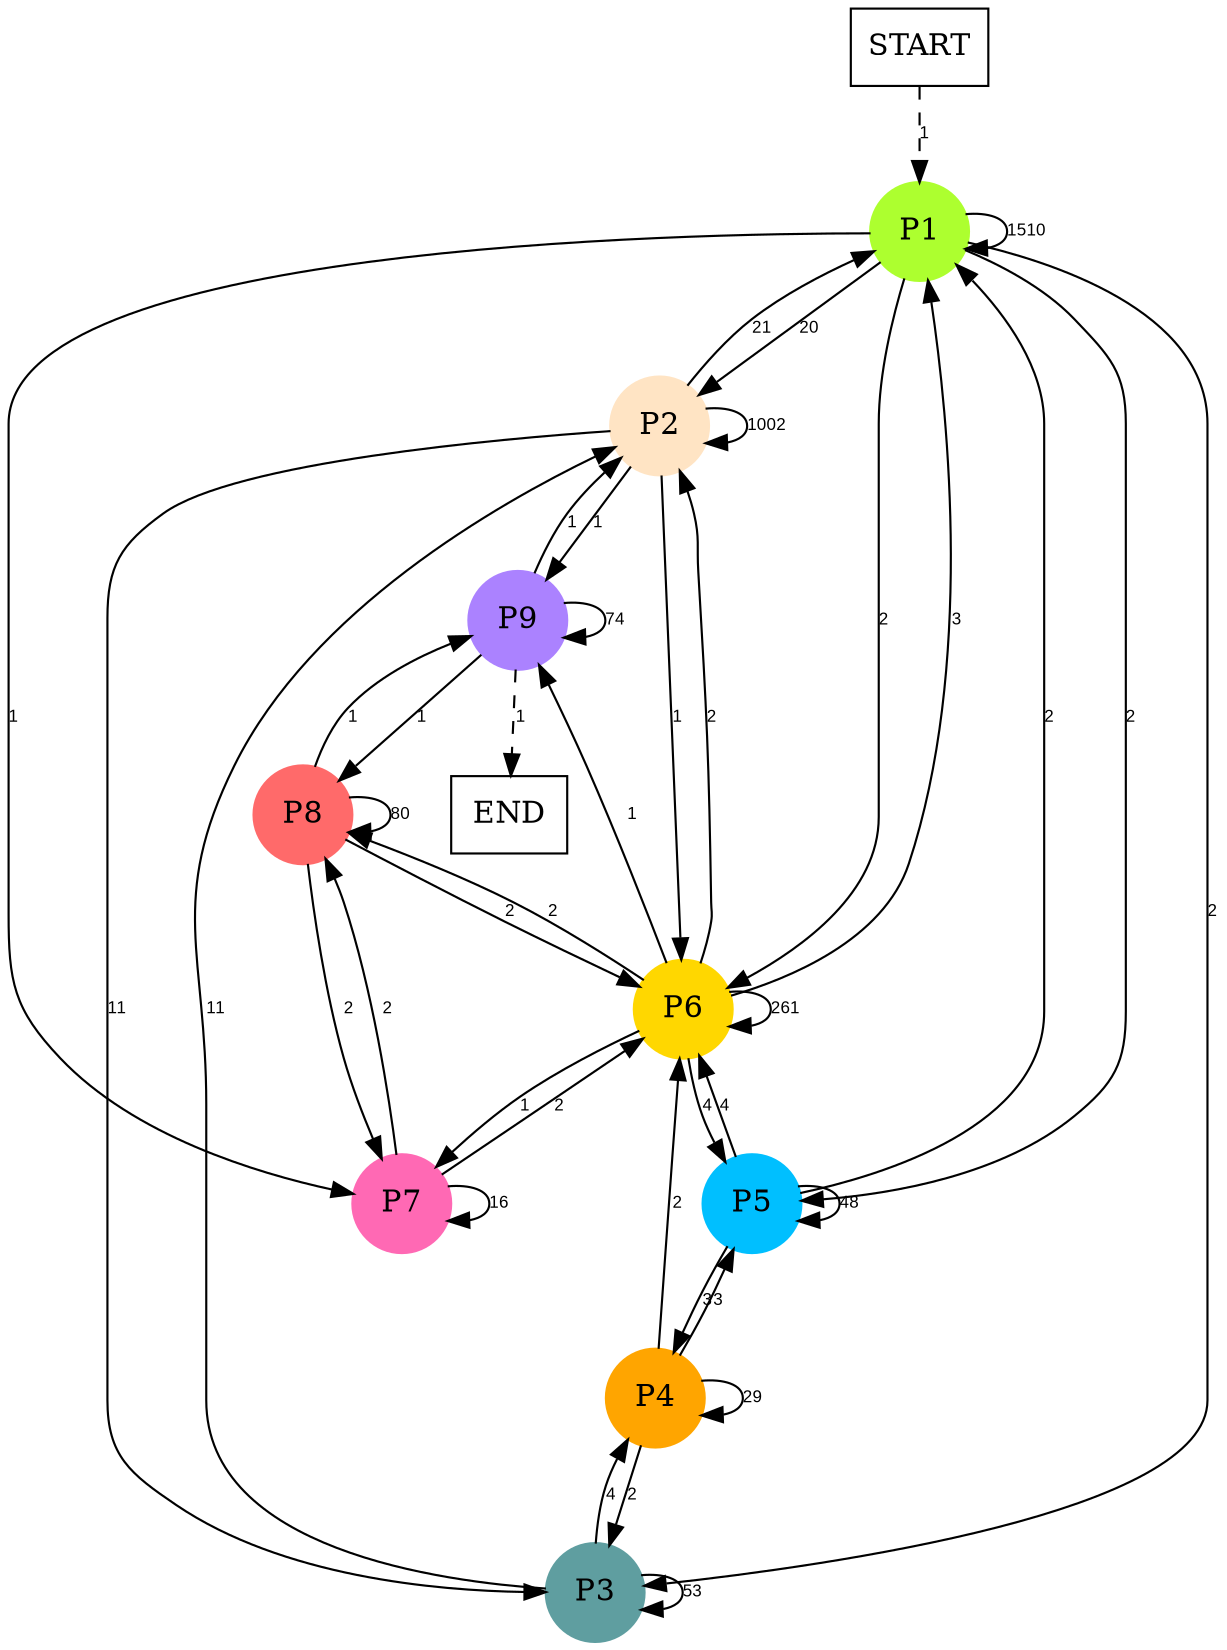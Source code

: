 digraph graphname {
	dpi = 150
	size="16,11!";
	margin = 0;
"P1" [shape=circle, color=greenyellow, style=filled]"P2" [shape=circle, color=bisque, style=filled]"P3" [shape=circle, color=cadetblue, style=filled]"P4" [shape=circle, color=orange, style=filled]"P5" [shape=circle, color=deepskyblue, style=filled]"P6" [shape=circle, color=gold, style=filled]"P7" [shape=circle, color=hotpink, style=filled]"P8" [shape=circle, color=indianred1, style=filled]"P9" [shape=circle, color=mediumpurple1, style=filled]"START" [shape=box, fillcolor=white, style=filled, color=black]"END" [shape=box, fillcolor=white, style=filled, color=black]"P1" -> "P1" [ label ="1510" labelfloat=false fontname="Arial" fontsize=8]
"P1" -> "P2" [ label ="20" labelfloat=false fontname="Arial" fontsize=8]
"P1" -> "P3" [ label ="2" labelfloat=false fontname="Arial" fontsize=8]
"P1" -> "P5" [ label ="2" labelfloat=false fontname="Arial" fontsize=8]
"P1" -> "P6" [ label ="2" labelfloat=false fontname="Arial" fontsize=8]
"P1" -> "P7" [ label ="1" labelfloat=false fontname="Arial" fontsize=8]
"P2" -> "P1" [ label ="21" labelfloat=false fontname="Arial" fontsize=8]
"P2" -> "P2" [ label ="1002" labelfloat=false fontname="Arial" fontsize=8]
"P2" -> "P3" [ label ="11" labelfloat=false fontname="Arial" fontsize=8]
"P2" -> "P6" [ label ="1" labelfloat=false fontname="Arial" fontsize=8]
"P2" -> "P9" [ label ="1" labelfloat=false fontname="Arial" fontsize=8]
"P3" -> "P2" [ label ="11" labelfloat=false fontname="Arial" fontsize=8]
"P3" -> "P3" [ label ="53" labelfloat=false fontname="Arial" fontsize=8]
"P3" -> "P4" [ label ="4" labelfloat=false fontname="Arial" fontsize=8]
"P4" -> "P3" [ label ="2" labelfloat=false fontname="Arial" fontsize=8]
"P4" -> "P4" [ label ="29" labelfloat=false fontname="Arial" fontsize=8]
"P4" -> "P5" [ label ="3" labelfloat=false fontname="Arial" fontsize=8]
"P4" -> "P6" [ label ="2" labelfloat=false fontname="Arial" fontsize=8]
"P5" -> "P1" [ label ="2" labelfloat=false fontname="Arial" fontsize=8]
"P5" -> "P4" [ label ="3" labelfloat=false fontname="Arial" fontsize=8]
"P5" -> "P5" [ label ="48" labelfloat=false fontname="Arial" fontsize=8]
"P5" -> "P6" [ label ="4" labelfloat=false fontname="Arial" fontsize=8]
"P6" -> "P1" [ label ="3" labelfloat=false fontname="Arial" fontsize=8]
"P6" -> "P2" [ label ="2" labelfloat=false fontname="Arial" fontsize=8]
"P6" -> "P5" [ label ="4" labelfloat=false fontname="Arial" fontsize=8]
"P6" -> "P6" [ label ="261" labelfloat=false fontname="Arial" fontsize=8]
"P6" -> "P7" [ label ="1" labelfloat=false fontname="Arial" fontsize=8]
"P6" -> "P8" [ label ="2" labelfloat=false fontname="Arial" fontsize=8]
"P6" -> "P9" [ label ="1" labelfloat=false fontname="Arial" fontsize=8]
"P7" -> "P6" [ label ="2" labelfloat=false fontname="Arial" fontsize=8]
"P7" -> "P7" [ label ="16" labelfloat=false fontname="Arial" fontsize=8]
"P7" -> "P8" [ label ="2" labelfloat=false fontname="Arial" fontsize=8]
"P8" -> "P6" [ label ="2" labelfloat=false fontname="Arial" fontsize=8]
"P8" -> "P7" [ label ="2" labelfloat=false fontname="Arial" fontsize=8]
"P8" -> "P8" [ label ="80" labelfloat=false fontname="Arial" fontsize=8]
"P8" -> "P9" [ label ="1" labelfloat=false fontname="Arial" fontsize=8]
"P9" -> "P2" [ label ="1" labelfloat=false fontname="Arial" fontsize=8]
"P9" -> "P8" [ label ="1" labelfloat=false fontname="Arial" fontsize=8]
"P9" -> "P9" [ label ="74" labelfloat=false fontname="Arial" fontsize=8]
"P9" -> "END" [ style = dashed label ="1" labelfloat=false fontname="Arial" fontsize=8]
"START" -> "P1" [ style = dashed label ="1" labelfloat=false fontname="Arial" fontsize=8]
}